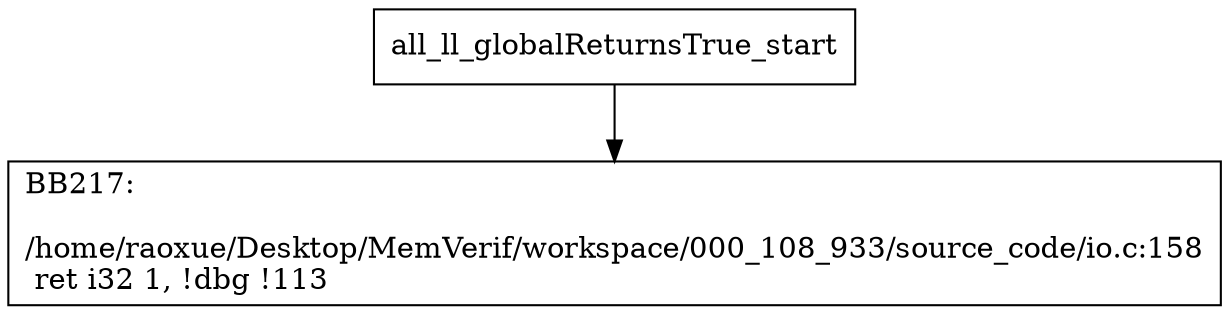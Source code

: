 digraph "CFG for'all_ll_globalReturnsTrue' function" {
	BBall_ll_globalReturnsTrue_start[shape=record,label="{all_ll_globalReturnsTrue_start}"];
	BBall_ll_globalReturnsTrue_start-> all_ll_globalReturnsTrueBB217;
	all_ll_globalReturnsTrueBB217 [shape=record, label="{BB217:\l\l/home/raoxue/Desktop/MemVerif/workspace/000_108_933/source_code/io.c:158\l
  ret i32 1, !dbg !113\l
}"];
}
